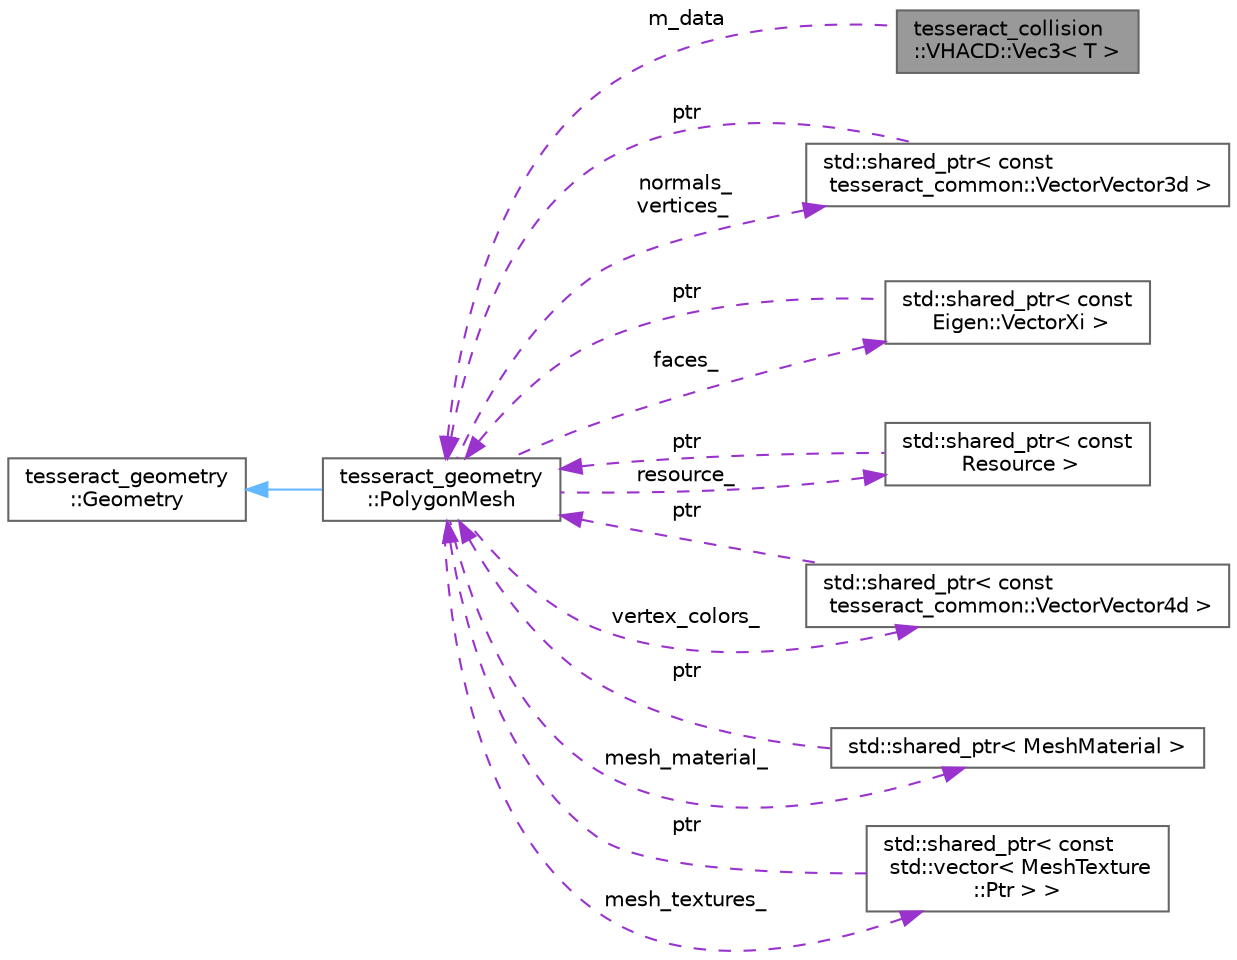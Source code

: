 digraph "tesseract_collision::VHACD::Vec3&lt; T &gt;"
{
 // LATEX_PDF_SIZE
  bgcolor="transparent";
  edge [fontname=Helvetica,fontsize=10,labelfontname=Helvetica,labelfontsize=10];
  node [fontname=Helvetica,fontsize=10,shape=box,height=0.2,width=0.4];
  rankdir="LR";
  Node1 [label="tesseract_collision\l::VHACD::Vec3\< T \>",height=0.2,width=0.4,color="gray40", fillcolor="grey60", style="filled", fontcolor="black",tooltip="Vector dim 3."];
  Node2 -> Node1 [dir="back",color="darkorchid3",style="dashed",label=" m_data" ];
  Node2 [label="tesseract_geometry\l::PolygonMesh",height=0.2,width=0.4,color="gray40", fillcolor="white", style="filled",URL="$d8/dc9/classtesseract__geometry_1_1PolygonMesh.html",tooltip=" "];
  Node3 -> Node2 [dir="back",color="steelblue1",style="solid"];
  Node3 [label="tesseract_geometry\l::Geometry",height=0.2,width=0.4,color="gray40", fillcolor="white", style="filled",URL="$df/d1a/classtesseract__geometry_1_1Geometry.html",tooltip=" "];
  Node4 -> Node2 [dir="back",color="darkorchid3",style="dashed",label=" normals_\nvertices_" ];
  Node4 [label="std::shared_ptr\< const\l tesseract_common::VectorVector3d \>",height=0.2,width=0.4,color="gray40", fillcolor="white", style="filled",tooltip=" "];
  Node2 -> Node4 [dir="back",color="darkorchid3",style="dashed",label=" ptr" ];
  Node5 -> Node2 [dir="back",color="darkorchid3",style="dashed",label=" faces_" ];
  Node5 [label="std::shared_ptr\< const\l Eigen::VectorXi \>",height=0.2,width=0.4,color="gray40", fillcolor="white", style="filled",tooltip=" "];
  Node2 -> Node5 [dir="back",color="darkorchid3",style="dashed",label=" ptr" ];
  Node6 -> Node2 [dir="back",color="darkorchid3",style="dashed",label=" resource_" ];
  Node6 [label="std::shared_ptr\< const\l Resource \>",height=0.2,width=0.4,color="gray40", fillcolor="white", style="filled",tooltip=" "];
  Node2 -> Node6 [dir="back",color="darkorchid3",style="dashed",label=" ptr" ];
  Node7 -> Node2 [dir="back",color="darkorchid3",style="dashed",label=" vertex_colors_" ];
  Node7 [label="std::shared_ptr\< const\l tesseract_common::VectorVector4d \>",height=0.2,width=0.4,color="gray40", fillcolor="white", style="filled",tooltip=" "];
  Node2 -> Node7 [dir="back",color="darkorchid3",style="dashed",label=" ptr" ];
  Node8 -> Node2 [dir="back",color="darkorchid3",style="dashed",label=" mesh_material_" ];
  Node8 [label="std::shared_ptr\< MeshMaterial \>",height=0.2,width=0.4,color="gray40", fillcolor="white", style="filled",tooltip=" "];
  Node2 -> Node8 [dir="back",color="darkorchid3",style="dashed",label=" ptr" ];
  Node9 -> Node2 [dir="back",color="darkorchid3",style="dashed",label=" mesh_textures_" ];
  Node9 [label="std::shared_ptr\< const\l std::vector\< MeshTexture\l::Ptr \> \>",height=0.2,width=0.4,color="gray40", fillcolor="white", style="filled",tooltip=" "];
  Node2 -> Node9 [dir="back",color="darkorchid3",style="dashed",label=" ptr" ];
}

